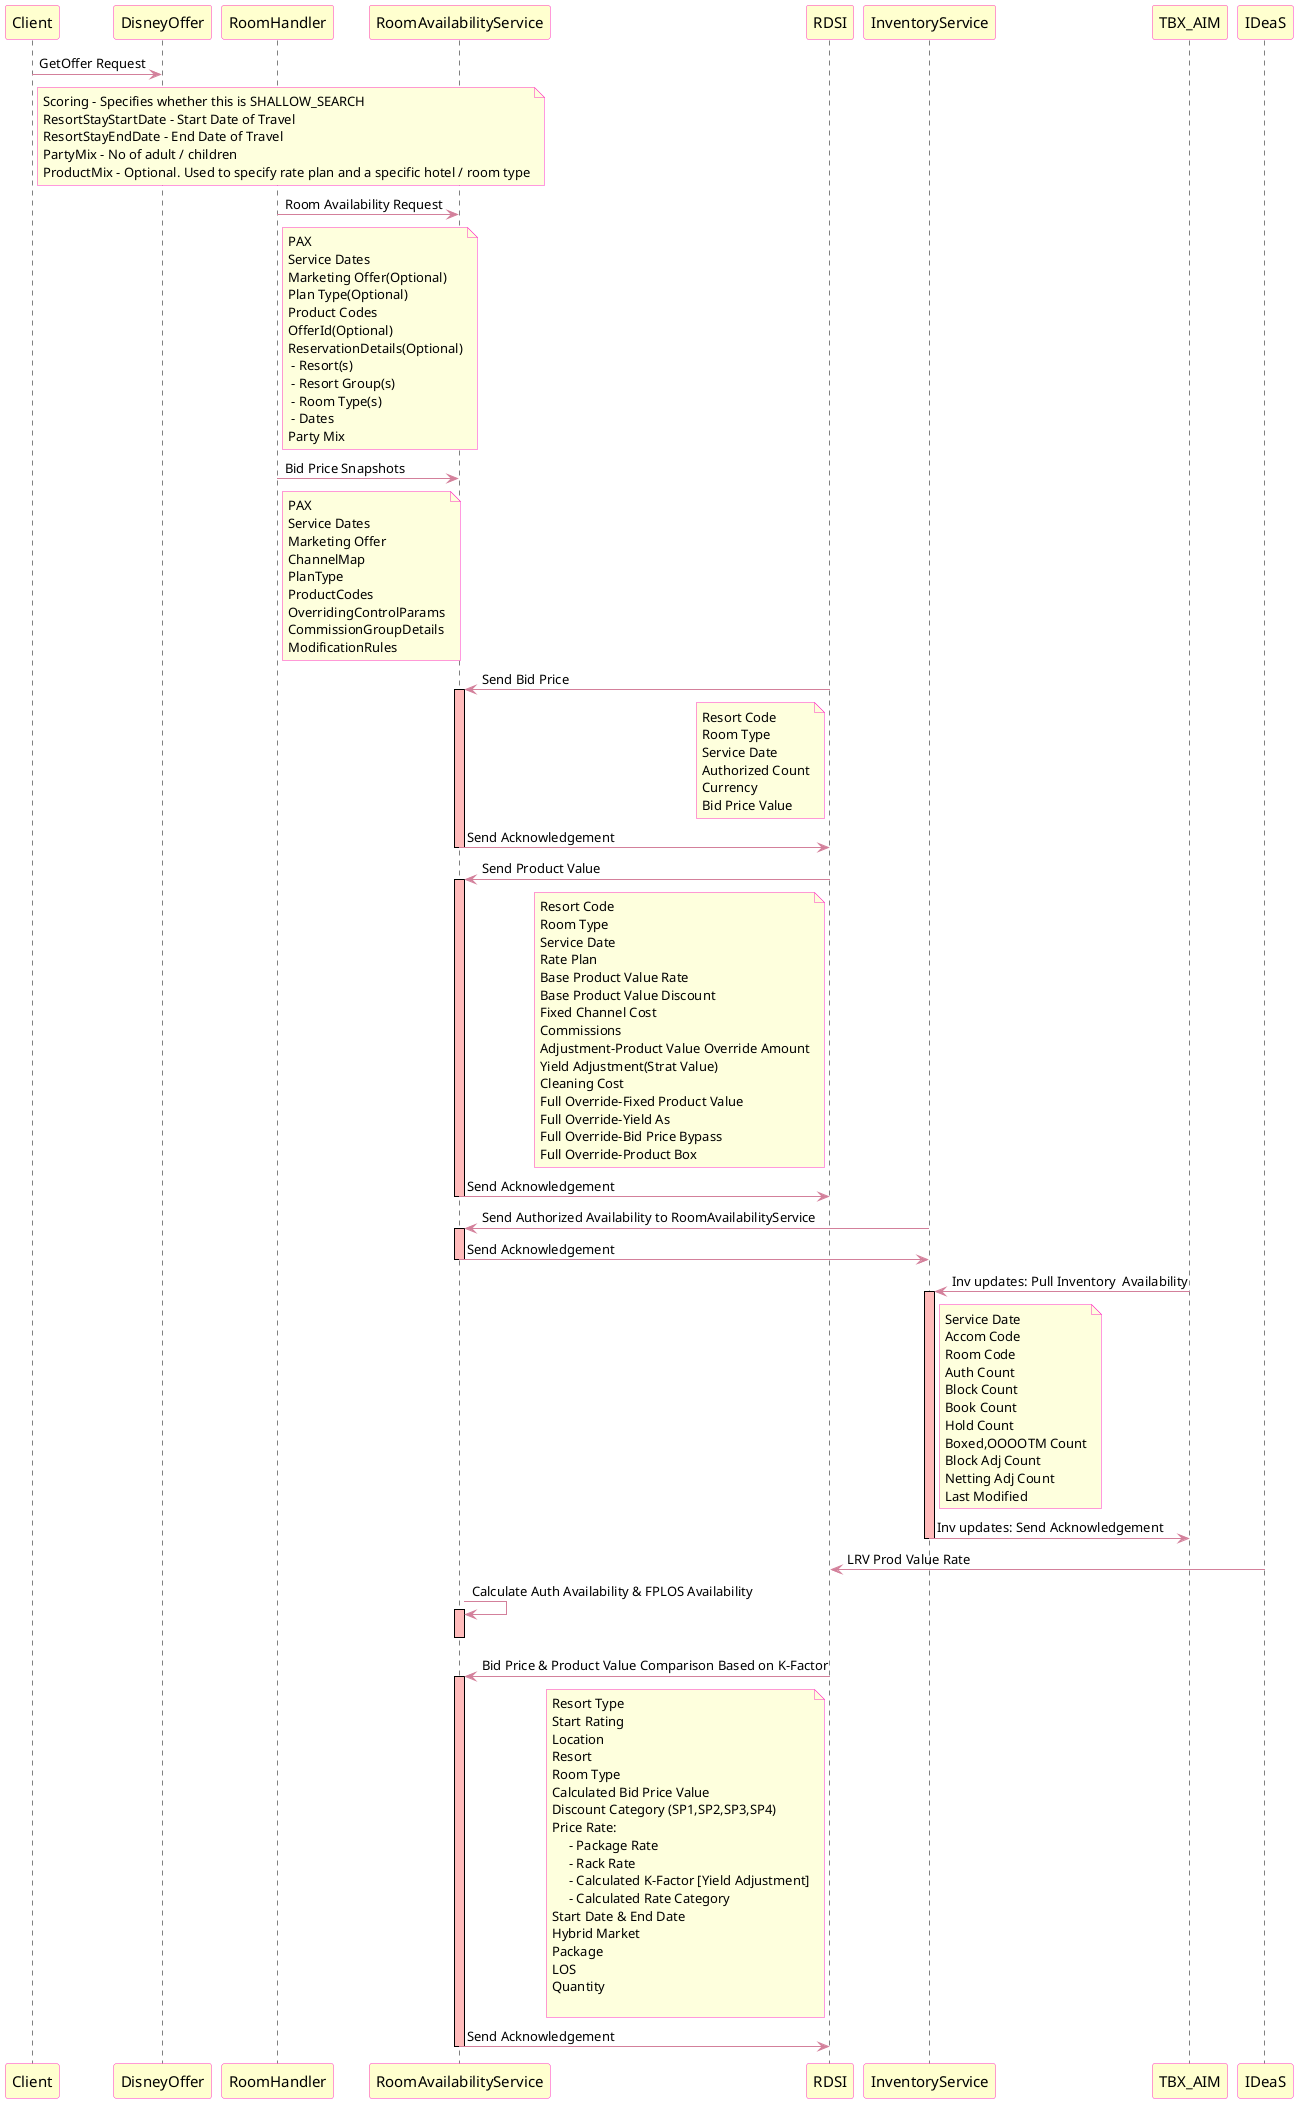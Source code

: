 @startuml
'https://plantuml.com/sequence-diagram
skinparam {
NoteBorderColor  #FF33C1
sequence {
ArrowColor #d3809b
LifeLineBorderColor Black
ParticipantBorderColor #FF33C1
ParticipantBackgroundColor #ffffcf
ParticipantFontName Times New Roman
ParticipantFontSize 15
ParticipantFontColor black
}
}
Client  -> DisneyOffer: GetOffer Request
note right Client
Scoring - Specifies whether this is SHALLOW_SEARCH
ResortStayStartDate - Start Date of Travel
ResortStayEndDate - End Date of Travel
PartyMix - No of adult / children
ProductMix - Optional. Used to specify rate plan and a specific hotel / room type
end note

RoomHandler -> RoomAvailabilityService: Room Availability Request
note right RoomHandler
  PAX
  Service Dates
  Marketing Offer(Optional)
  Plan Type(Optional)
  Product Codes
  OfferId(Optional)
  ReservationDetails(Optional)
   - Resort(s)
   - Resort Group(s)
   - Room Type(s)
   - Dates
  Party Mix
  end note

RoomHandler -> RoomAvailabilityService: Bid Price Snapshots
note right RoomHandler
  PAX
  Service Dates
  Marketing Offer
  ChannelMap
  PlanType
  ProductCodes
  OverridingControlParams
  CommissionGroupDetails
  ModificationRules
end note


RDSI -> RoomAvailabilityService: Send Bid Price
activate RoomAvailabilityService #FFBBBB
note left RDSI
   Resort Code
   Room Type
   Service Date
   Authorized Count
   Currency
   Bid Price Value
end note
RDSI <- RoomAvailabilityService: Send Acknowledgement
deactivate RoomAvailabilityService #FFBBBB

RDSI -> RoomAvailabilityService: Send Product Value
activate RoomAvailabilityService #FFBBBB
note left RDSI
  Resort Code
  Room Type
  Service Date
  Rate Plan
  Base Product Value Rate
  Base Product Value Discount
  Fixed Channel Cost
  Commissions
  Adjustment-Product Value Override Amount
  Yield Adjustment(Strat Value)
  Cleaning Cost
  Full Override-Fixed Product Value
  Full Override-Yield As
  Full Override-Bid Price Bypass
  Full Override-Product Box
end note
RDSI <- RoomAvailabilityService: Send Acknowledgement
deactivate RoomAvailabilityService #FFBBBB


InventoryService->RoomAvailabilityService : Send Authorized Availability to RoomAvailabilityService
activate RoomAvailabilityService #FFBBBB
InventoryService<-RoomAvailabilityService : Send Acknowledgement
deactivate RoomAvailabilityService #FFBBBB

InventoryService<-TBX_AIM : Inv updates: Pull Inventory  Availability
activate InventoryService #FFBBBB
note right InventoryService
  Service Date
  Accom Code
  Room Code
  Auth Count
  Block Count
  Book Count
  Hold Count
  Boxed,OOOOTM Count
  Block Adj Count
  Netting Adj Count
  Last Modified
end note
InventoryService->TBX_AIM : Inv updates: Send Acknowledgement
deactivate InventoryService #FFBBBB
RDSI <- IDeaS: LRV Prod Value Rate
'AvailabilityPriceGrid -> RoomAvailabilityService: Update the AvailabilityGrid
'activate RoomAvailabilityService #FFBBBB
'AvailabilityPriceGrid <- RoomAvailabilityService: AvailabilityGrid updated
'deactivate RoomAvailabilityService #FFBBBB
RoomAvailabilityService -> RoomAvailabilityService: Calculate Auth Availability & FPLOS Availability
activate RoomAvailabilityService #FFBBBB
deactivate RoomAvailabilityService #FFBBBB

RoomAvailabilityService<-RDSI: Bid Price & Product Value Comparison Based on K-Factor
activate RoomAvailabilityService #FFBBBB
note left RDSI
   Resort Type
   Start Rating
   Location
   Resort
   Room Type
   Calculated Bid Price Value
   Discount Category (SP1,SP2,SP3,SP4)
   Price Rate:
        - Package Rate
        - Rack Rate
        - Calculated K-Factor [Yield Adjustment]
        - Calculated Rate Category
   Start Date & End Date
   Hybrid Market
   Package
   LOS
   Quantity

end note
RDSI <- RoomAvailabilityService: Send Acknowledgement
deactivate RoomAvailabilityService #FFBBBB

@enduml